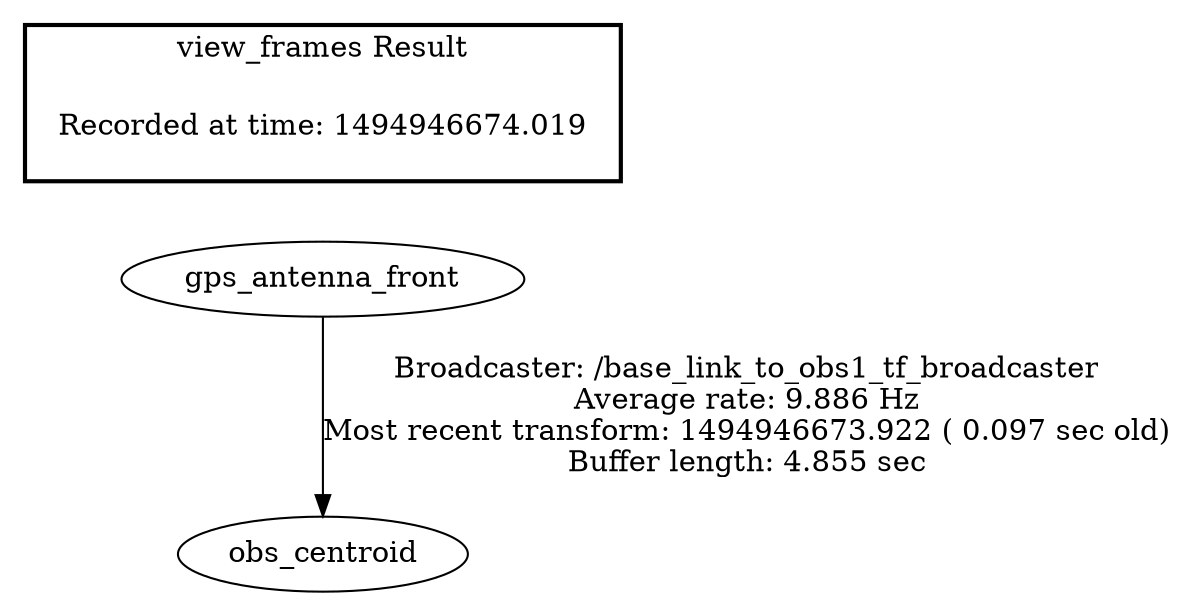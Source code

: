 digraph G {
"gps_antenna_front" -> "obs_centroid"[label="Broadcaster: /base_link_to_obs1_tf_broadcaster\nAverage rate: 9.886 Hz\nMost recent transform: 1494946673.922 ( 0.097 sec old)\nBuffer length: 4.855 sec\n"];
edge [style=invis];
 subgraph cluster_legend { style=bold; color=black; label ="view_frames Result";
"Recorded at time: 1494946674.019"[ shape=plaintext ] ;
 }->"gps_antenna_front";
}